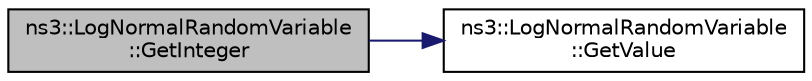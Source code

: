 digraph "ns3::LogNormalRandomVariable::GetInteger"
{
 // LATEX_PDF_SIZE
  edge [fontname="Helvetica",fontsize="10",labelfontname="Helvetica",labelfontsize="10"];
  node [fontname="Helvetica",fontsize="10",shape=record];
  rankdir="LR";
  Node1 [label="ns3::LogNormalRandomVariable\l::GetInteger",height=0.2,width=0.4,color="black", fillcolor="grey75", style="filled", fontcolor="black",tooltip="Returns a random unsigned integer from a log-normal distribution with the specified mu and sigma."];
  Node1 -> Node2 [color="midnightblue",fontsize="10",style="solid",fontname="Helvetica"];
  Node2 [label="ns3::LogNormalRandomVariable\l::GetValue",height=0.2,width=0.4,color="black", fillcolor="white", style="filled",URL="$classns3_1_1_log_normal_random_variable.html#a032ddb20a74ff98a35a76a2e43d12a0b",tooltip="Returns a random double from a log-normal distribution with the current mu and sigma."];
}
